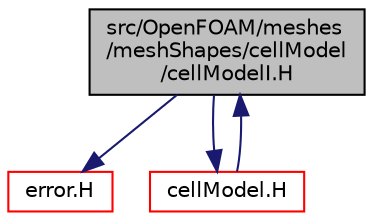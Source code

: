 digraph "src/OpenFOAM/meshes/meshShapes/cellModel/cellModelI.H"
{
  bgcolor="transparent";
  edge [fontname="Helvetica",fontsize="10",labelfontname="Helvetica",labelfontsize="10"];
  node [fontname="Helvetica",fontsize="10",shape=record];
  Node1 [label="src/OpenFOAM/meshes\l/meshShapes/cellModel\l/cellModelI.H",height=0.2,width=0.4,color="black", fillcolor="grey75", style="filled", fontcolor="black"];
  Node1 -> Node2 [color="midnightblue",fontsize="10",style="solid",fontname="Helvetica"];
  Node2 [label="error.H",height=0.2,width=0.4,color="red",URL="$a07904.html"];
  Node1 -> Node3 [color="midnightblue",fontsize="10",style="solid",fontname="Helvetica"];
  Node3 [label="cellModel.H",height=0.2,width=0.4,color="red",URL="$a08699.html"];
  Node3 -> Node1 [color="midnightblue",fontsize="10",style="solid",fontname="Helvetica"];
}
